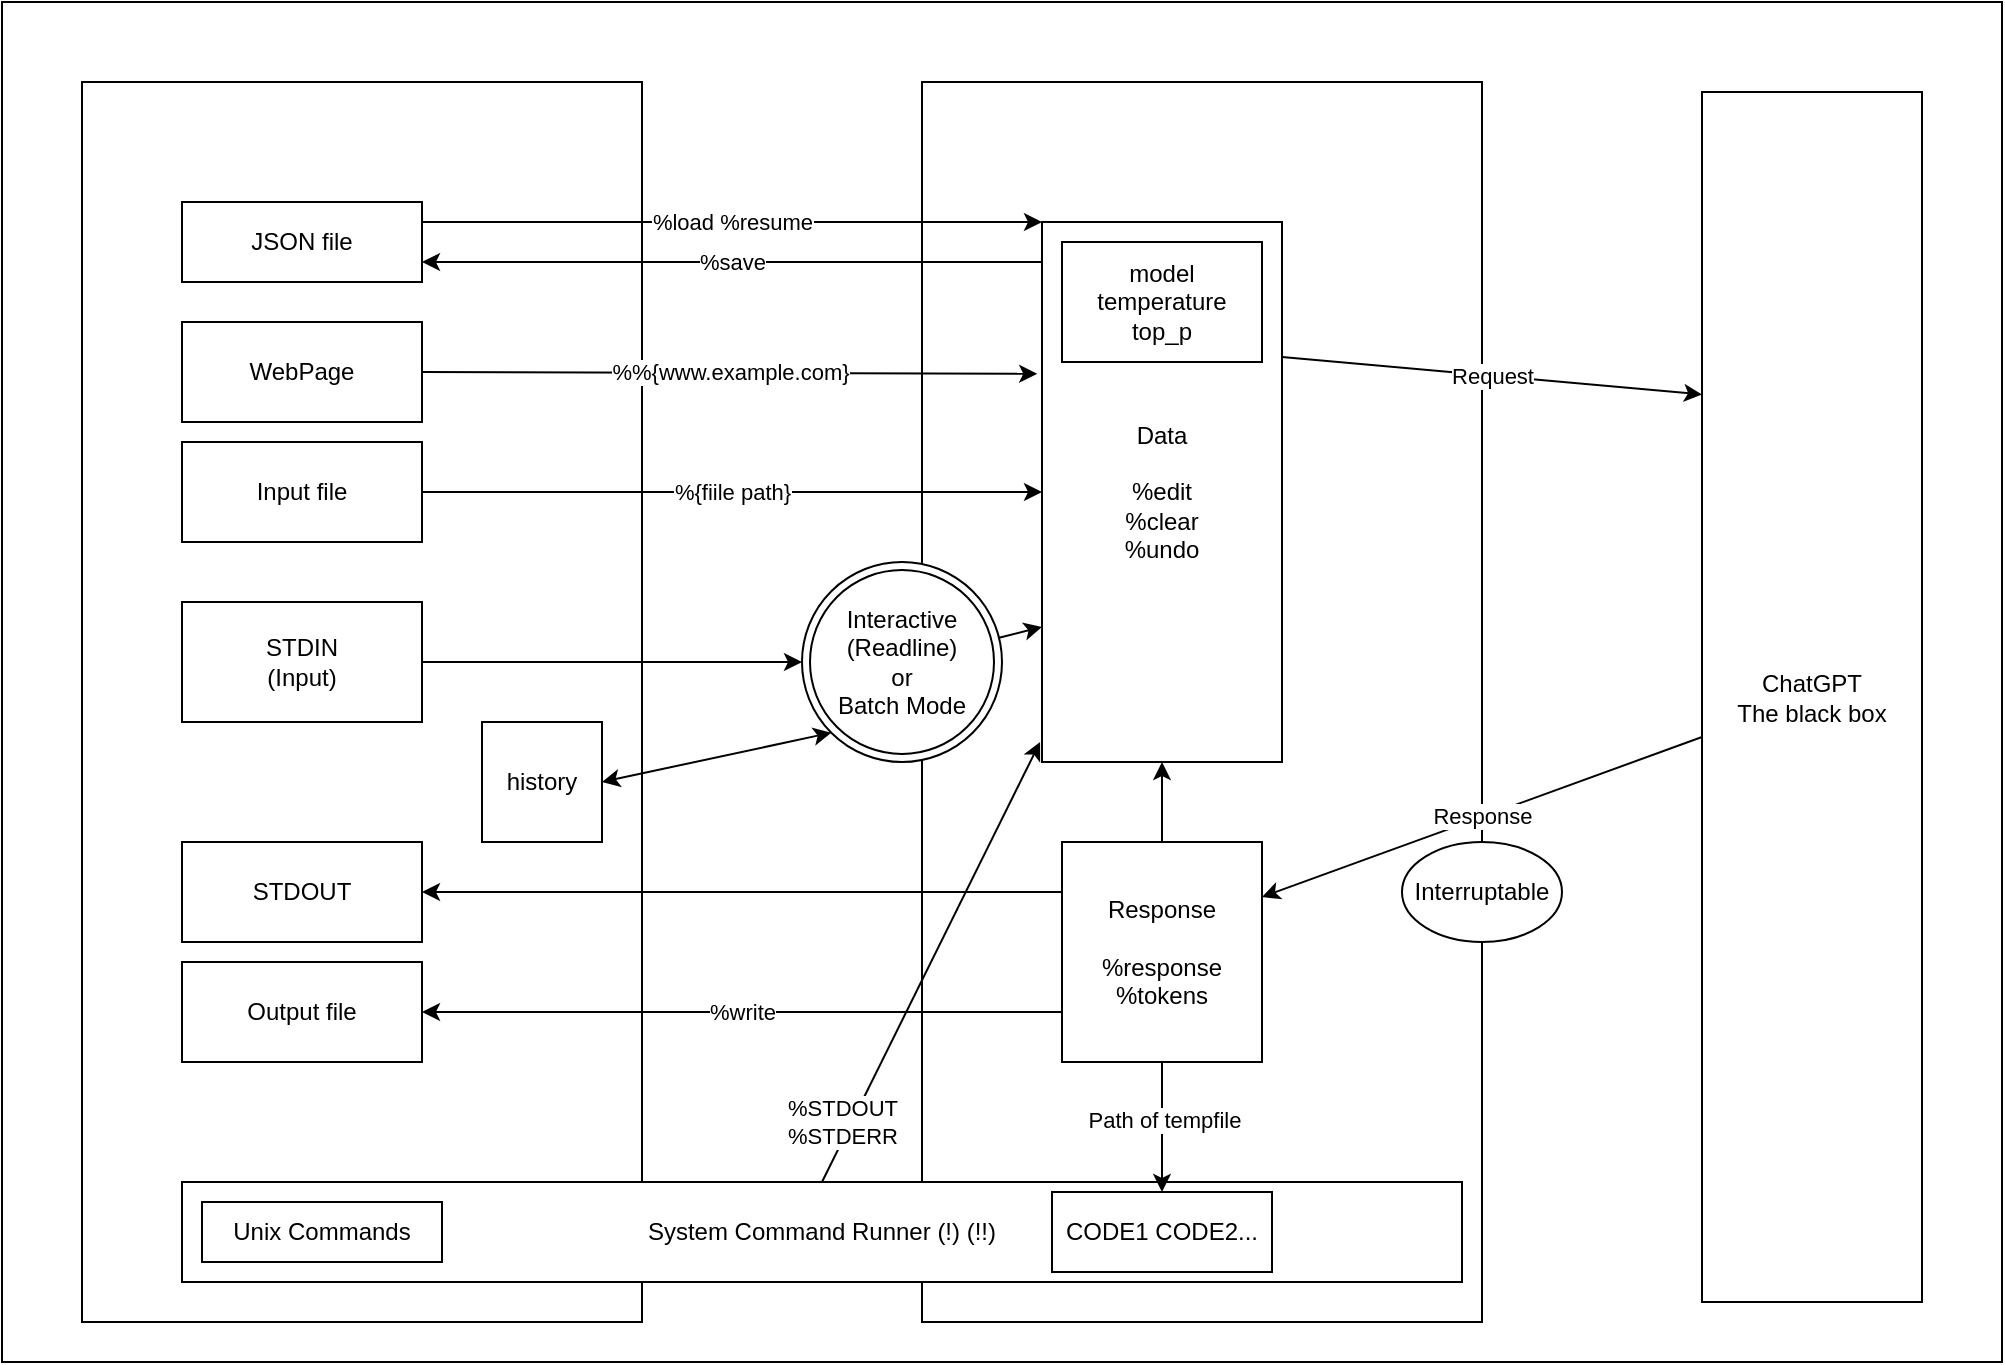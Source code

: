 <mxfile>
    <diagram id="-2J4Axby7niwltqjN7Hf" name="Page1">
        <mxGraphModel dx="736" dy="563" grid="1" gridSize="10" guides="1" tooltips="1" connect="1" arrows="1" fold="1" page="1" pageScale="1" pageWidth="980" pageHeight="690" math="0" shadow="0">
            <root>
                <mxCell id="0"/>
                <mxCell id="1" parent="0"/>
                <mxCell id="54" value="" style="rounded=0;whiteSpace=wrap;html=1;" parent="1" vertex="1">
                    <mxGeometry width="1000" height="680" as="geometry"/>
                </mxCell>
                <mxCell id="3" value="" style="rounded=0;whiteSpace=wrap;html=1;" parent="1" vertex="1">
                    <mxGeometry x="460" y="40" width="280" height="620" as="geometry"/>
                </mxCell>
                <mxCell id="5" value="ChatGPT&lt;br&gt;The black box" style="rounded=0;whiteSpace=wrap;html=1;" parent="1" vertex="1">
                    <mxGeometry x="850" y="45" width="110" height="605" as="geometry"/>
                </mxCell>
                <mxCell id="6" value="" style="rounded=0;whiteSpace=wrap;html=1;" parent="1" vertex="1">
                    <mxGeometry x="40" y="40" width="280" height="620" as="geometry"/>
                </mxCell>
                <mxCell id="38" value="System Command Runner (!) (!!)" style="rounded=0;whiteSpace=wrap;html=1;" parent="1" vertex="1">
                    <mxGeometry x="90" y="590" width="640" height="50" as="geometry"/>
                </mxCell>
                <mxCell id="7" value="Data&lt;br&gt;&lt;br&gt;%edit&lt;br&gt;%clear&lt;br&gt;%undo" style="rounded=0;whiteSpace=wrap;html=1;" parent="1" vertex="1">
                    <mxGeometry x="520" y="110" width="120" height="270" as="geometry"/>
                </mxCell>
                <mxCell id="9" value="Request" style="endArrow=classic;html=1;exitX=1;exitY=0.25;exitDx=0;exitDy=0;entryX=0;entryY=0.25;entryDx=0;entryDy=0;" parent="1" source="7" target="5" edge="1">
                    <mxGeometry width="50" height="50" relative="1" as="geometry">
                        <mxPoint x="670" y="236" as="sourcePoint"/>
                        <mxPoint x="800" y="236" as="targetPoint"/>
                    </mxGeometry>
                </mxCell>
                <mxCell id="12" value="Input file" style="rounded=0;whiteSpace=wrap;html=1;" parent="1" vertex="1">
                    <mxGeometry x="90" y="220" width="120" height="50" as="geometry"/>
                </mxCell>
                <mxCell id="13" value="WebPage" style="rounded=0;whiteSpace=wrap;html=1;" parent="1" vertex="1">
                    <mxGeometry x="90" y="160" width="120" height="50" as="geometry"/>
                </mxCell>
                <mxCell id="14" value="%{fiile path}" style="endArrow=classic;html=1;exitX=1;exitY=0.5;exitDx=0;exitDy=0;entryX=0;entryY=0.5;entryDx=0;entryDy=0;" parent="1" source="12" target="7" edge="1">
                    <mxGeometry width="50" height="50" relative="1" as="geometry">
                        <mxPoint x="520" y="390" as="sourcePoint"/>
                        <mxPoint x="430" y="285" as="targetPoint"/>
                    </mxGeometry>
                </mxCell>
                <mxCell id="15" value="%%{www.example.com}" style="endArrow=classic;html=1;exitX=1;exitY=0.5;exitDx=0;exitDy=0;entryX=-0.02;entryY=0.281;entryDx=0;entryDy=0;entryPerimeter=0;" parent="1" source="13" target="7" edge="1">
                    <mxGeometry width="50" height="50" relative="1" as="geometry">
                        <mxPoint x="211" y="220" as="sourcePoint"/>
                        <mxPoint x="431" y="325" as="targetPoint"/>
                    </mxGeometry>
                </mxCell>
                <mxCell id="33" style="edgeStyle=none;html=1;entryX=1;entryY=0.5;entryDx=0;entryDy=0;" parent="1" target="31" edge="1">
                    <mxGeometry relative="1" as="geometry">
                        <mxPoint x="530" y="445" as="sourcePoint"/>
                    </mxGeometry>
                </mxCell>
                <mxCell id="36" style="edgeStyle=none;html=1;exitX=0.5;exitY=1;exitDx=0;exitDy=0;entryX=0.5;entryY=0;entryDx=0;entryDy=0;" parent="1" source="17" target="34" edge="1">
                    <mxGeometry relative="1" as="geometry"/>
                </mxCell>
                <mxCell id="37" value="Path of tempfile" style="edgeLabel;html=1;align=center;verticalAlign=middle;resizable=0;points=[];" parent="36" vertex="1" connectable="0">
                    <mxGeometry x="-0.118" y="1" relative="1" as="geometry">
                        <mxPoint as="offset"/>
                    </mxGeometry>
                </mxCell>
                <mxCell id="17" value="Response&lt;br&gt;&lt;br&gt;%response&lt;br&gt;%tokens" style="rounded=0;whiteSpace=wrap;html=1;" parent="1" vertex="1">
                    <mxGeometry x="530" y="420" width="100" height="110" as="geometry"/>
                </mxCell>
                <mxCell id="18" value="" style="endArrow=classic;html=1;exitX=0.5;exitY=0;exitDx=0;exitDy=0;entryX=0.5;entryY=1;entryDx=0;entryDy=0;" parent="1" source="17" target="7" edge="1">
                    <mxGeometry width="50" height="50" relative="1" as="geometry">
                        <mxPoint x="520" y="390" as="sourcePoint"/>
                        <mxPoint x="570" y="340" as="targetPoint"/>
                    </mxGeometry>
                </mxCell>
                <mxCell id="19" value="Response" style="endArrow=classic;html=1;entryX=1;entryY=0.25;entryDx=0;entryDy=0;" parent="1" source="5" target="17" edge="1">
                    <mxGeometry width="50" height="50" relative="1" as="geometry">
                        <mxPoint x="520" y="390" as="sourcePoint"/>
                        <mxPoint x="570" y="340" as="targetPoint"/>
                    </mxGeometry>
                </mxCell>
                <mxCell id="20" value="%write" style="endArrow=classic;html=1;entryX=1;entryY=0.5;entryDx=0;entryDy=0;" parent="1" target="39" edge="1">
                    <mxGeometry width="50" height="50" relative="1" as="geometry">
                        <mxPoint x="530" y="505" as="sourcePoint"/>
                        <mxPoint x="570" y="340" as="targetPoint"/>
                    </mxGeometry>
                </mxCell>
                <mxCell id="21" value="JSON file" style="rounded=0;whiteSpace=wrap;html=1;" parent="1" vertex="1">
                    <mxGeometry x="90" y="100" width="120" height="40" as="geometry"/>
                </mxCell>
                <mxCell id="22" value="%load %resume" style="endArrow=classic;html=1;exitX=1;exitY=0.25;exitDx=0;exitDy=0;" parent="1" source="21" edge="1">
                    <mxGeometry width="50" height="50" relative="1" as="geometry">
                        <mxPoint x="520" y="390" as="sourcePoint"/>
                        <mxPoint x="520" y="110" as="targetPoint"/>
                    </mxGeometry>
                </mxCell>
                <mxCell id="23" value="%save" style="endArrow=classic;html=1;entryX=1;entryY=0.75;entryDx=0;entryDy=0;" parent="1" target="21" edge="1">
                    <mxGeometry width="50" height="50" relative="1" as="geometry">
                        <mxPoint x="520" y="130" as="sourcePoint"/>
                        <mxPoint x="590" y="340" as="targetPoint"/>
                    </mxGeometry>
                </mxCell>
                <mxCell id="26" value="Interactive (Readline)&lt;br&gt;or&lt;br&gt;Batch Mode" style="ellipse;shape=doubleEllipse;whiteSpace=wrap;html=1;aspect=fixed;" parent="1" vertex="1">
                    <mxGeometry x="400" y="280" width="100" height="100" as="geometry"/>
                </mxCell>
                <mxCell id="29" style="edgeStyle=none;html=1;exitX=1;exitY=0.5;exitDx=0;exitDy=0;entryX=0;entryY=0.5;entryDx=0;entryDy=0;" parent="1" source="27" target="26" edge="1">
                    <mxGeometry relative="1" as="geometry"/>
                </mxCell>
                <mxCell id="27" value="STDIN&lt;br&gt;(Input)" style="rounded=0;whiteSpace=wrap;html=1;" parent="1" vertex="1">
                    <mxGeometry x="90" y="300" width="120" height="60" as="geometry"/>
                </mxCell>
                <mxCell id="30" value="" style="endArrow=classic;html=1;entryX=0;entryY=0.75;entryDx=0;entryDy=0;" parent="1" source="26" target="7" edge="1">
                    <mxGeometry width="50" height="50" relative="1" as="geometry">
                        <mxPoint x="540" y="370" as="sourcePoint"/>
                        <mxPoint x="590" y="320" as="targetPoint"/>
                    </mxGeometry>
                </mxCell>
                <mxCell id="31" value="STDOUT" style="rounded=0;whiteSpace=wrap;html=1;" parent="1" vertex="1">
                    <mxGeometry x="90" y="420" width="120" height="50" as="geometry"/>
                </mxCell>
                <mxCell id="34" value="CODE1 CODE2..." style="rounded=0;whiteSpace=wrap;html=1;" parent="1" vertex="1">
                    <mxGeometry x="525" y="595" width="110" height="40" as="geometry"/>
                </mxCell>
                <mxCell id="39" value="Output file" style="rounded=0;whiteSpace=wrap;html=1;" parent="1" vertex="1">
                    <mxGeometry x="90" y="480" width="120" height="50" as="geometry"/>
                </mxCell>
                <mxCell id="40" value="" style="endArrow=classic;html=1;exitX=0.5;exitY=0;exitDx=0;exitDy=0;entryX=-0.008;entryY=0.963;entryDx=0;entryDy=0;entryPerimeter=0;" parent="1" source="38" target="7" edge="1">
                    <mxGeometry width="50" height="50" relative="1" as="geometry">
                        <mxPoint x="410" y="580" as="sourcePoint"/>
                        <mxPoint x="590" y="320" as="targetPoint"/>
                    </mxGeometry>
                </mxCell>
                <mxCell id="41" value="%STDOUT&lt;br&gt;%STDERR" style="edgeLabel;html=1;align=center;verticalAlign=middle;resizable=0;points=[];" parent="40" vertex="1" connectable="0">
                    <mxGeometry x="-0.158" y="-1" relative="1" as="geometry">
                        <mxPoint x="-37" y="62" as="offset"/>
                    </mxGeometry>
                </mxCell>
                <mxCell id="42" value="model&lt;br&gt;temperature&lt;br&gt;top_p" style="rounded=0;whiteSpace=wrap;html=1;" parent="1" vertex="1">
                    <mxGeometry x="530" y="120" width="100" height="60" as="geometry"/>
                </mxCell>
                <mxCell id="43" value="history" style="rounded=0;whiteSpace=wrap;html=1;" parent="1" vertex="1">
                    <mxGeometry x="240" y="360" width="60" height="60" as="geometry"/>
                </mxCell>
                <mxCell id="46" value="" style="endArrow=classic;startArrow=classic;html=1;exitX=1;exitY=0.5;exitDx=0;exitDy=0;entryX=0;entryY=1;entryDx=0;entryDy=0;" parent="1" source="43" target="26" edge="1">
                    <mxGeometry width="50" height="50" relative="1" as="geometry">
                        <mxPoint x="540" y="390" as="sourcePoint"/>
                        <mxPoint x="590" y="340" as="targetPoint"/>
                    </mxGeometry>
                </mxCell>
                <mxCell id="49" value="Interruptable" style="ellipse;whiteSpace=wrap;html=1;" parent="1" vertex="1">
                    <mxGeometry x="700" y="420" width="80" height="50" as="geometry"/>
                </mxCell>
                <mxCell id="51" value="Unix Commands" style="rounded=0;whiteSpace=wrap;html=1;" parent="1" vertex="1">
                    <mxGeometry x="100" y="600" width="120" height="30" as="geometry"/>
                </mxCell>
            </root>
        </mxGraphModel>
    </diagram>
</mxfile>
